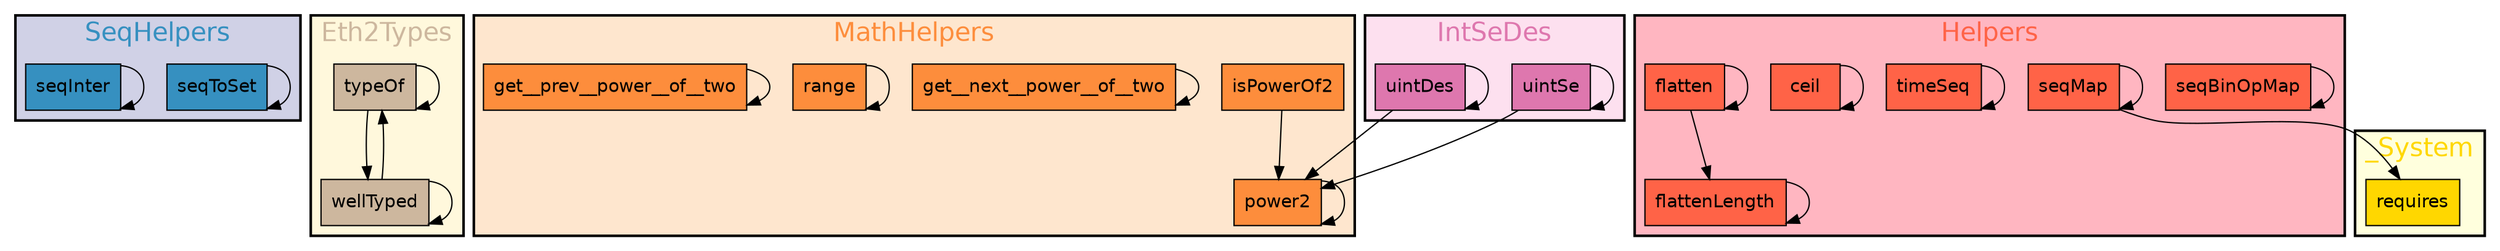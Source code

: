 digraph G {
fontname=helvetica;
subgraph cluster_SeqHelpers {
style=filled;
fontsize="20.0";
fillcolor="#d0d1e6";
fontcolor="#3690c0";
penwidth=2;
label=SeqHelpers;
seqToSet [shape=rectangle, style=filled, fontname=helvetica, fillcolor="#3690c0"];
seqInter [shape=rectangle, style=filled, fontname=helvetica, fillcolor="#3690c0"];
}

subgraph cluster_Eth2Types {
style=filled;
fontsize="20.0";
fillcolor=cornsilk;
fontcolor=bisque3;
penwidth=2;
label=Eth2Types;
typeOf [shape=rectangle, style=filled, fontname=helvetica, fillcolor=bisque3];
wellTyped [shape=rectangle, style=filled, fontname=helvetica, fillcolor=bisque3];
}

subgraph cluster_MathHelpers {
style=filled;
fontsize="20.0";
fillcolor="#fee6ce";
fontcolor="#fd8d3c";
penwidth=2;
label=MathHelpers;
isPowerOf2 [shape=rectangle, style=filled, fontname=helvetica, fillcolor="#fd8d3c"];
get__next__power__of__two [shape=rectangle, style=filled, fontname=helvetica, fillcolor="#fd8d3c"];
range [shape=rectangle, style=filled, fontname=helvetica, fillcolor="#fd8d3c"];
get__prev__power__of__two [shape=rectangle, style=filled, fontname=helvetica, fillcolor="#fd8d3c"];
power2 [shape=rectangle, style=filled, fontname=helvetica, fillcolor="#fd8d3c"];
}

subgraph cluster_IntSeDes {
style=filled;
fontsize="20.0";
fillcolor="#fde0ef";
fontcolor="#de77ae";
penwidth=2;
label=IntSeDes;
uintSe [shape=rectangle, style=filled, fontname=helvetica, fillcolor="#de77ae"];
uintDes [shape=rectangle, style=filled, fontname=helvetica, fillcolor="#de77ae"];
}

subgraph cluster_Helpers {
style=filled;
fontsize="20.0";
fillcolor=lightpink;
fontcolor=tomato;
penwidth=2;
label=Helpers;
seqBinOpMap [shape=rectangle, style=filled, fontname=helvetica, fillcolor=tomato];
seqMap [shape=rectangle, style=filled, fontname=helvetica, fillcolor=tomato];
timeSeq [shape=rectangle, style=filled, fontname=helvetica, fillcolor=tomato];
ceil [shape=rectangle, style=filled, fontname=helvetica, fillcolor=tomato];
flattenLength [shape=rectangle, style=filled, fontname=helvetica, fillcolor=tomato];
flatten [shape=rectangle, style=filled, fontname=helvetica, fillcolor=tomato];
}

subgraph cluster__System {
style=filled;
fontsize="20.0";
fillcolor="#ffffdd";
fontcolor=gold;
penwidth=2;
label=_System;
requires [shape=rectangle, style=filled, fontname=helvetica, fillcolor=gold];
}

seqBinOpMap -> seqBinOpMap;
seqMap -> requires;
seqMap -> seqMap;
typeOf -> typeOf;
typeOf -> wellTyped;
wellTyped -> typeOf;
wellTyped -> wellTyped;
seqToSet -> seqToSet;
timeSeq -> timeSeq;
isPowerOf2 -> power2;
uintSe -> power2;
uintSe -> uintSe;
ceil -> ceil;
get__next__power__of__two -> get__next__power__of__two;
range -> range;
uintDes -> power2;
uintDes -> uintDes;
seqInter -> seqInter;
get__prev__power__of__two -> get__prev__power__of__two;
flattenLength -> flattenLength;
power2 -> power2;
flatten -> flatten;
flatten -> flattenLength;
}
